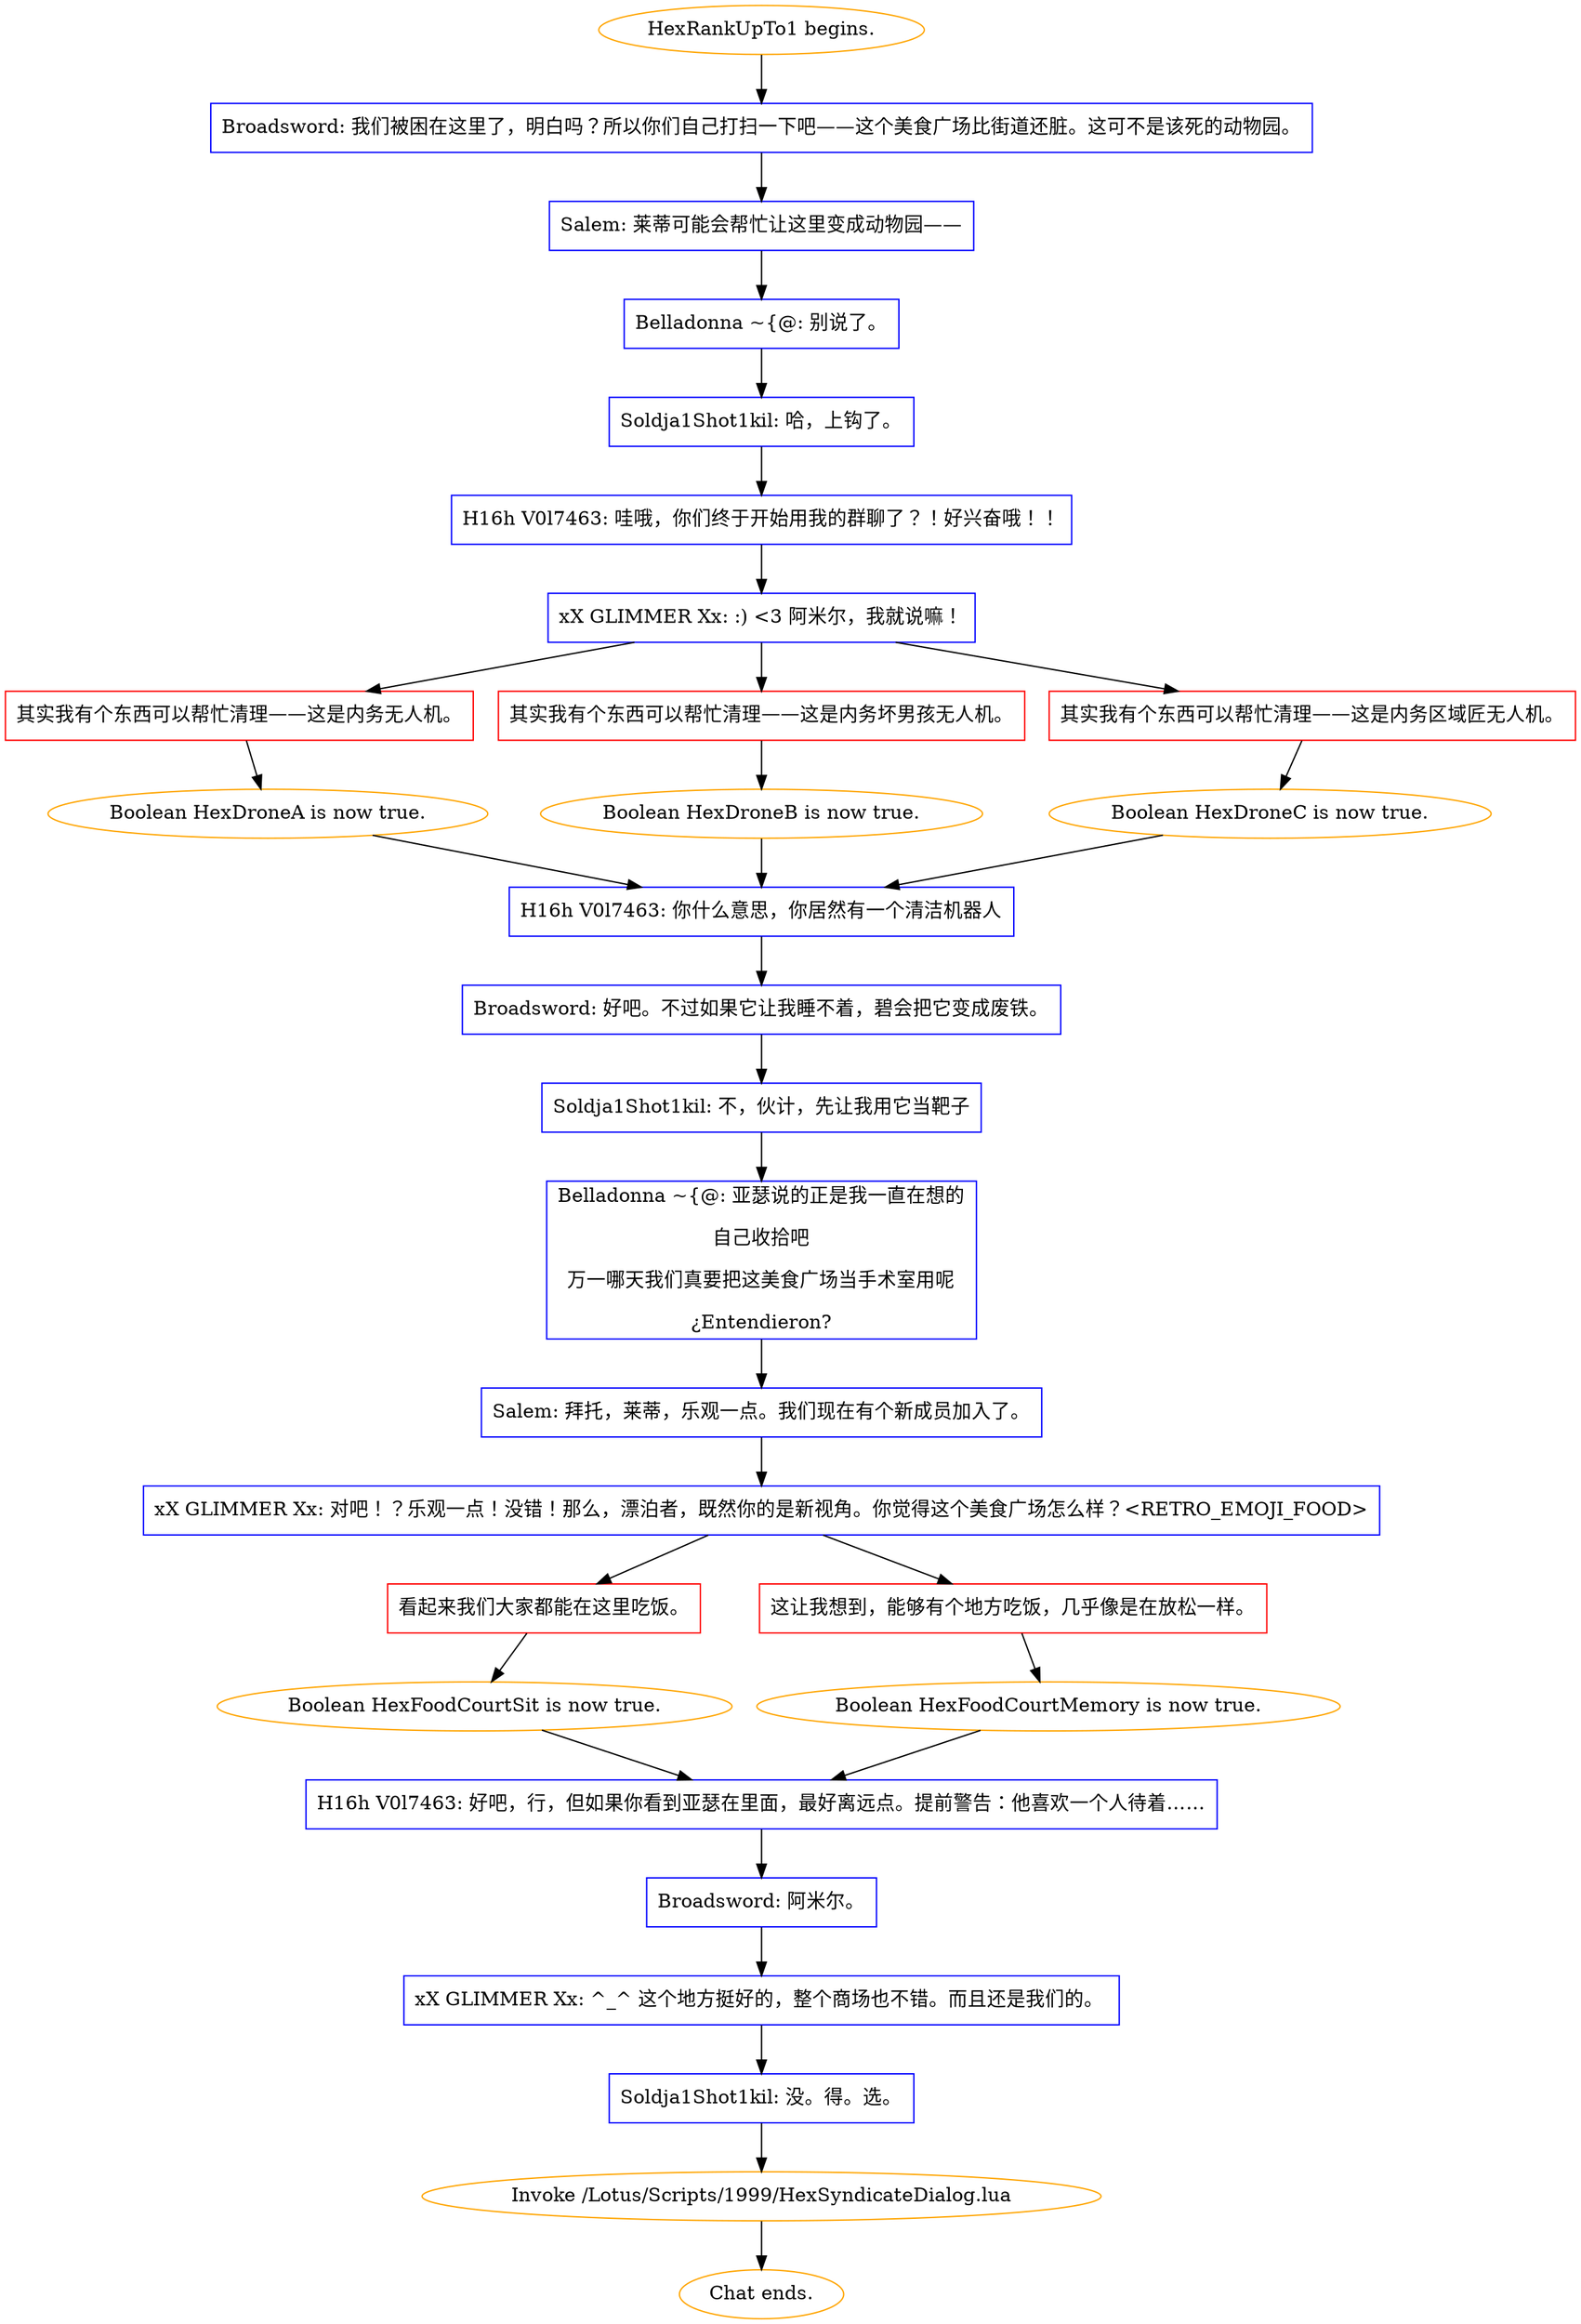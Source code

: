 digraph {
	"HexRankUpTo1 begins." [color=orange];
		"HexRankUpTo1 begins." -> j2167363959;
	j2167363959 [label="Broadsword: 我们被困在这里了，明白吗？所以你们自己打扫一下吧——这个美食广场比街道还脏。这可不是该死的动物园。",shape=box,color=blue];
		j2167363959 -> j3209142474;
	j3209142474 [label="Salem: 莱蒂可能会帮忙让这里变成动物园——",shape=box,color=blue];
		j3209142474 -> j3189533306;
	j3189533306 [label="Belladonna ~{@: 别说了。",shape=box,color=blue];
		j3189533306 -> j236393609;
	j236393609 [label="Soldja1Shot1kil: 哈，上钩了。",shape=box,color=blue];
		j236393609 -> j2663059640;
	j2663059640 [label="H16h V0l7463: 哇哦，你们终于开始用我的群聊了？！好兴奋哦！！",shape=box,color=blue];
		j2663059640 -> j2315594145;
	j2315594145 [label="xX GLIMMER Xx: :) <3 阿米尔，我就说嘛！",shape=box,color=blue];
		j2315594145 -> j341800289;
		j2315594145 -> j64575925;
		j2315594145 -> j1432593375;
	j341800289 [label="其实我有个东西可以帮忙清理——这是内务无人机。",shape=box,color=red];
		j341800289 -> j2656994403;
	j64575925 [label="其实我有个东西可以帮忙清理——这是内务坏男孩无人机。",shape=box,color=red];
		j64575925 -> j2032377345;
	j1432593375 [label="其实我有个东西可以帮忙清理——这是内务区域匠无人机。",shape=box,color=red];
		j1432593375 -> j944652413;
	j2656994403 [label="Boolean HexDroneA is now true.",color=orange];
		j2656994403 -> j1214079714;
	j2032377345 [label="Boolean HexDroneB is now true.",color=orange];
		j2032377345 -> j1214079714;
	j944652413 [label="Boolean HexDroneC is now true.",color=orange];
		j944652413 -> j1214079714;
	j1214079714 [label="H16h V0l7463: 你什么意思，你居然有一个清洁机器人",shape=box,color=blue];
		j1214079714 -> j1243668012;
	j1243668012 [label="Broadsword: 好吧。不过如果它让我睡不着，碧会把它变成废铁。",shape=box,color=blue];
		j1243668012 -> j1772925895;
	j1772925895 [label="Soldja1Shot1kil: 不，伙计，先让我用它当靶子",shape=box,color=blue];
		j1772925895 -> j93105349;
	j93105349 [label="Belladonna ~{@: 亚瑟说的正是我一直在想的
自己收拾吧
万一哪天我们真要把这美食广场当手术室用呢
¿Entendieron?",shape=box,color=blue];
		j93105349 -> j1544424695;
	j1544424695 [label="Salem: 拜托，莱蒂，乐观一点。我们现在有个新成员加入了。",shape=box,color=blue];
		j1544424695 -> j2560261705;
	j2560261705 [label="xX GLIMMER Xx: 对吧！？乐观一点！没错！那么，漂泊者，既然你的是新视角。你觉得这个美食广场怎么样？<RETRO_EMOJI_FOOD>",shape=box,color=blue];
		j2560261705 -> j1806944504;
		j2560261705 -> j1892170178;
	j1806944504 [label="看起来我们大家都能在这里吃饭。",shape=box,color=red];
		j1806944504 -> j1557691649;
	j1892170178 [label="这让我想到，能够有个地方吃饭，几乎像是在放松一样。",shape=box,color=red];
		j1892170178 -> j91091181;
	j1557691649 [label="Boolean HexFoodCourtSit is now true.",color=orange];
		j1557691649 -> j982338966;
	j91091181 [label="Boolean HexFoodCourtMemory is now true.",color=orange];
		j91091181 -> j982338966;
	j982338966 [label="H16h V0l7463: 好吧，行，但如果你看到亚瑟在里面，最好离远点。提前警告：他喜欢一个人待着……",shape=box,color=blue];
		j982338966 -> j3037762753;
	j3037762753 [label="Broadsword: 阿米尔。",shape=box,color=blue];
		j3037762753 -> j2192259428;
	j2192259428 [label="xX GLIMMER Xx: ^_^ 这个地方挺好的，整个商场也不错。而且还是我们的。 ",shape=box,color=blue];
		j2192259428 -> j3597555688;
	j3597555688 [label="Soldja1Shot1kil: 没。得。选。",shape=box,color=blue];
		j3597555688 -> j2375408662;
	j2375408662 [label="Invoke /Lotus/Scripts/1999/HexSyndicateDialog.lua",color=orange];
		j2375408662 -> "Chat ends.";
	"Chat ends." [color=orange];
}